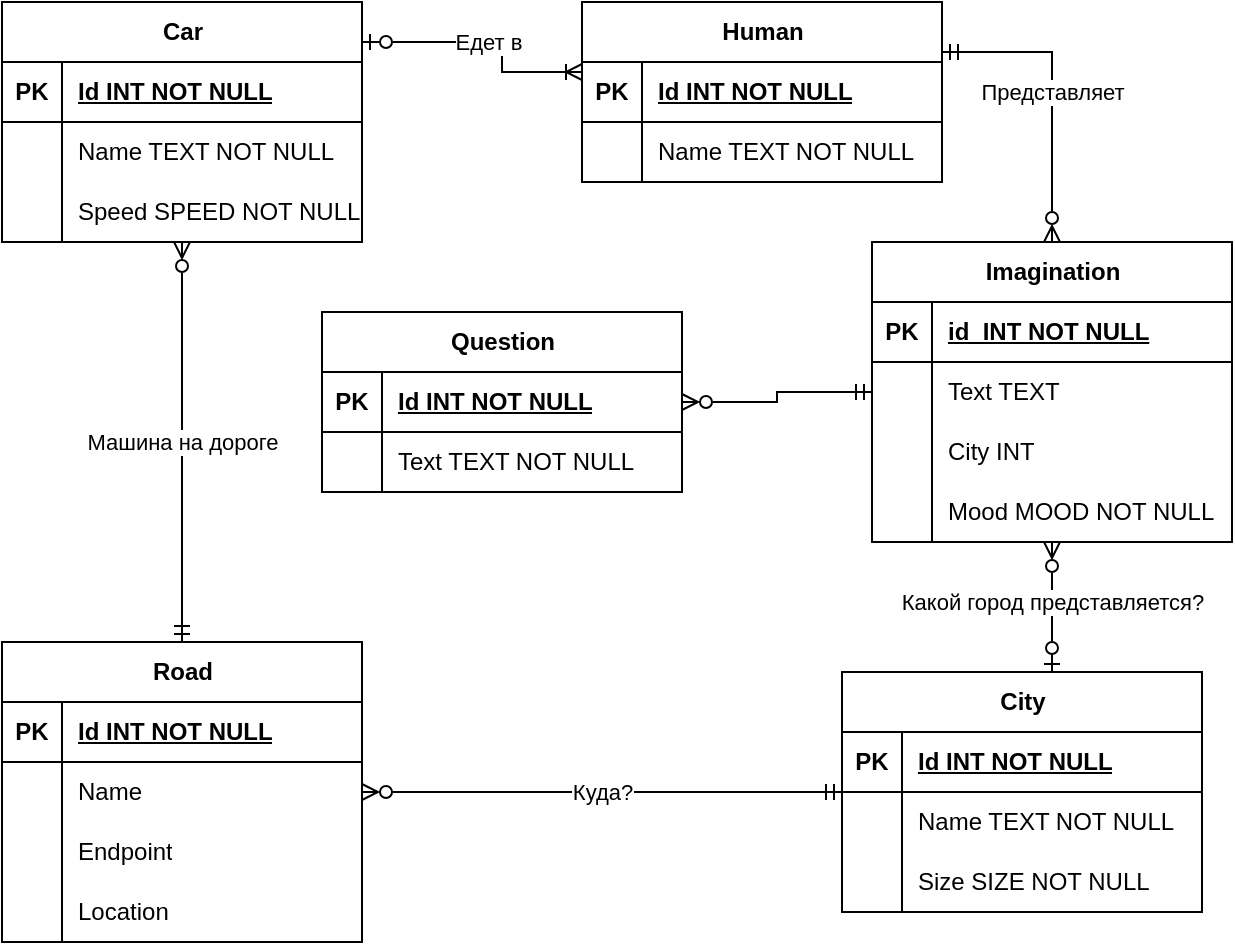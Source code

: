 <mxfile version="21.0.2" type="github">
  <diagram id="R2lEEEUBdFMjLlhIrx00" name="Page-1">
    <mxGraphModel dx="808" dy="447" grid="1" gridSize="10" guides="1" tooltips="1" connect="1" arrows="1" fold="1" page="1" pageScale="1" pageWidth="850" pageHeight="1100" math="0" shadow="0" extFonts="Permanent Marker^https://fonts.googleapis.com/css?family=Permanent+Marker">
      <root>
        <mxCell id="0" />
        <mxCell id="1" parent="0" />
        <mxCell id="vMy_UPwKS7bAyvp5qLsa-4" value="Куда?" style="edgeStyle=orthogonalEdgeStyle;rounded=0;orthogonalLoop=1;jettySize=auto;html=1;startArrow=ERmandOne;startFill=0;endArrow=ERzeroToMany;endFill=0;" edge="1" parent="1" source="vMy_UPwKS7bAyvp5qLsa-109" target="vMy_UPwKS7bAyvp5qLsa-122">
          <mxGeometry relative="1" as="geometry">
            <Array as="points" />
            <mxPoint x="675" y="580" as="sourcePoint" />
          </mxGeometry>
        </mxCell>
        <mxCell id="vMy_UPwKS7bAyvp5qLsa-26" value="" style="edgeStyle=orthogonalEdgeStyle;rounded=0;orthogonalLoop=1;jettySize=auto;html=1;startArrow=ERmandOne;startFill=0;endArrow=ERzeroToMany;endFill=0;" edge="1" parent="1" source="vMy_UPwKS7bAyvp5qLsa-83" target="vMy_UPwKS7bAyvp5qLsa-148">
          <mxGeometry x="0.004" relative="1" as="geometry">
            <mxPoint as="offset" />
            <mxPoint x="535" y="420.0" as="targetPoint" />
          </mxGeometry>
        </mxCell>
        <mxCell id="vMy_UPwKS7bAyvp5qLsa-47" value="Машина на дороге" style="edgeStyle=orthogonalEdgeStyle;rounded=0;jumpStyle=none;orthogonalLoop=1;jettySize=auto;html=1;startArrow=ERmandOne;startFill=0;endArrow=ERzeroToMany;endFill=0;" edge="1" parent="1" source="vMy_UPwKS7bAyvp5qLsa-122" target="vMy_UPwKS7bAyvp5qLsa-135">
          <mxGeometry relative="1" as="geometry">
            <mxPoint x="425" y="555" as="sourcePoint" />
            <Array as="points" />
          </mxGeometry>
        </mxCell>
        <mxCell id="vMy_UPwKS7bAyvp5qLsa-48" value="Представляет" style="edgeStyle=orthogonalEdgeStyle;rounded=0;jumpStyle=none;orthogonalLoop=1;jettySize=auto;html=1;startArrow=ERzeroToMany;startFill=0;endArrow=ERmandOne;endFill=0;" edge="1" parent="1" source="vMy_UPwKS7bAyvp5qLsa-83" target="vMy_UPwKS7bAyvp5qLsa-61">
          <mxGeometry relative="1" as="geometry">
            <mxPoint x="815" y="485" as="sourcePoint" />
            <mxPoint x="695" y="345" as="targetPoint" />
            <Array as="points">
              <mxPoint x="765" y="435" />
              <mxPoint x="765" y="250" />
            </Array>
          </mxGeometry>
        </mxCell>
        <mxCell id="vMy_UPwKS7bAyvp5qLsa-49" value="Какой город представляется?" style="edgeStyle=orthogonalEdgeStyle;rounded=0;jumpStyle=none;orthogonalLoop=1;jettySize=auto;html=1;startArrow=ERzeroToMany;startFill=0;endArrow=ERzeroToOne;endFill=0;" edge="1" parent="1" source="vMy_UPwKS7bAyvp5qLsa-83" target="vMy_UPwKS7bAyvp5qLsa-109">
          <mxGeometry x="-0.097" relative="1" as="geometry">
            <mxPoint x="815" y="485" as="sourcePoint" />
            <Array as="points">
              <mxPoint x="775" y="620" />
            </Array>
            <mxPoint as="offset" />
            <mxPoint x="765" y="570.0" as="targetPoint" />
          </mxGeometry>
        </mxCell>
        <mxCell id="vMy_UPwKS7bAyvp5qLsa-50" value="Едет в" style="edgeStyle=orthogonalEdgeStyle;rounded=0;jumpStyle=none;orthogonalLoop=1;jettySize=auto;html=1;startArrow=ERzeroToOne;startFill=0;endArrow=ERoneToMany;endFill=0;" edge="1" parent="1" source="vMy_UPwKS7bAyvp5qLsa-135" target="vMy_UPwKS7bAyvp5qLsa-61">
          <mxGeometry relative="1" as="geometry">
            <mxPoint x="425.0" y="365" as="sourcePoint" />
            <mxPoint x="510" y="190" as="targetPoint" />
            <Array as="points">
              <mxPoint x="490" y="245" />
              <mxPoint x="490" y="260" />
            </Array>
          </mxGeometry>
        </mxCell>
        <mxCell id="vMy_UPwKS7bAyvp5qLsa-61" value="Human" style="shape=table;startSize=30;container=1;collapsible=1;childLayout=tableLayout;fixedRows=1;rowLines=0;fontStyle=1;align=center;resizeLast=1;html=1;" vertex="1" parent="1">
          <mxGeometry x="530" y="225" width="180" height="90" as="geometry" />
        </mxCell>
        <mxCell id="vMy_UPwKS7bAyvp5qLsa-62" value="" style="shape=tableRow;horizontal=0;startSize=0;swimlaneHead=0;swimlaneBody=0;fillColor=none;collapsible=0;dropTarget=0;points=[[0,0.5],[1,0.5]];portConstraint=eastwest;top=0;left=0;right=0;bottom=1;" vertex="1" parent="vMy_UPwKS7bAyvp5qLsa-61">
          <mxGeometry y="30" width="180" height="30" as="geometry" />
        </mxCell>
        <mxCell id="vMy_UPwKS7bAyvp5qLsa-63" value="PK" style="shape=partialRectangle;connectable=0;fillColor=none;top=0;left=0;bottom=0;right=0;fontStyle=1;overflow=hidden;whiteSpace=wrap;html=1;" vertex="1" parent="vMy_UPwKS7bAyvp5qLsa-62">
          <mxGeometry width="30" height="30" as="geometry">
            <mxRectangle width="30" height="30" as="alternateBounds" />
          </mxGeometry>
        </mxCell>
        <mxCell id="vMy_UPwKS7bAyvp5qLsa-64" value="Id INT NOT NULL" style="shape=partialRectangle;connectable=0;fillColor=none;top=0;left=0;bottom=0;right=0;align=left;spacingLeft=6;fontStyle=5;overflow=hidden;whiteSpace=wrap;html=1;" vertex="1" parent="vMy_UPwKS7bAyvp5qLsa-62">
          <mxGeometry x="30" width="150" height="30" as="geometry">
            <mxRectangle width="150" height="30" as="alternateBounds" />
          </mxGeometry>
        </mxCell>
        <mxCell id="vMy_UPwKS7bAyvp5qLsa-65" value="" style="shape=tableRow;horizontal=0;startSize=0;swimlaneHead=0;swimlaneBody=0;fillColor=none;collapsible=0;dropTarget=0;points=[[0,0.5],[1,0.5]];portConstraint=eastwest;top=0;left=0;right=0;bottom=0;" vertex="1" parent="vMy_UPwKS7bAyvp5qLsa-61">
          <mxGeometry y="60" width="180" height="30" as="geometry" />
        </mxCell>
        <mxCell id="vMy_UPwKS7bAyvp5qLsa-66" value="" style="shape=partialRectangle;connectable=0;fillColor=none;top=0;left=0;bottom=0;right=0;editable=1;overflow=hidden;whiteSpace=wrap;html=1;" vertex="1" parent="vMy_UPwKS7bAyvp5qLsa-65">
          <mxGeometry width="30" height="30" as="geometry">
            <mxRectangle width="30" height="30" as="alternateBounds" />
          </mxGeometry>
        </mxCell>
        <mxCell id="vMy_UPwKS7bAyvp5qLsa-67" value="Name TEXT NOT NULL" style="shape=partialRectangle;connectable=0;fillColor=none;top=0;left=0;bottom=0;right=0;align=left;spacingLeft=6;overflow=hidden;whiteSpace=wrap;html=1;" vertex="1" parent="vMy_UPwKS7bAyvp5qLsa-65">
          <mxGeometry x="30" width="150" height="30" as="geometry">
            <mxRectangle width="150" height="30" as="alternateBounds" />
          </mxGeometry>
        </mxCell>
        <mxCell id="vMy_UPwKS7bAyvp5qLsa-83" value="Imagination" style="shape=table;startSize=30;container=1;collapsible=1;childLayout=tableLayout;fixedRows=1;rowLines=0;fontStyle=1;align=center;resizeLast=1;html=1;" vertex="1" parent="1">
          <mxGeometry x="675" y="345" width="180" height="150" as="geometry" />
        </mxCell>
        <mxCell id="vMy_UPwKS7bAyvp5qLsa-84" value="" style="shape=tableRow;horizontal=0;startSize=0;swimlaneHead=0;swimlaneBody=0;fillColor=none;collapsible=0;dropTarget=0;points=[[0,0.5],[1,0.5]];portConstraint=eastwest;top=0;left=0;right=0;bottom=1;" vertex="1" parent="vMy_UPwKS7bAyvp5qLsa-83">
          <mxGeometry y="30" width="180" height="30" as="geometry" />
        </mxCell>
        <mxCell id="vMy_UPwKS7bAyvp5qLsa-85" value="PK" style="shape=partialRectangle;connectable=0;fillColor=none;top=0;left=0;bottom=0;right=0;fontStyle=1;overflow=hidden;whiteSpace=wrap;html=1;" vertex="1" parent="vMy_UPwKS7bAyvp5qLsa-84">
          <mxGeometry width="30" height="30" as="geometry">
            <mxRectangle width="30" height="30" as="alternateBounds" />
          </mxGeometry>
        </mxCell>
        <mxCell id="vMy_UPwKS7bAyvp5qLsa-86" value="id&amp;nbsp; INT NOT NULL" style="shape=partialRectangle;connectable=0;fillColor=none;top=0;left=0;bottom=0;right=0;align=left;spacingLeft=6;fontStyle=5;overflow=hidden;whiteSpace=wrap;html=1;" vertex="1" parent="vMy_UPwKS7bAyvp5qLsa-84">
          <mxGeometry x="30" width="150" height="30" as="geometry">
            <mxRectangle width="150" height="30" as="alternateBounds" />
          </mxGeometry>
        </mxCell>
        <mxCell id="vMy_UPwKS7bAyvp5qLsa-87" value="" style="shape=tableRow;horizontal=0;startSize=0;swimlaneHead=0;swimlaneBody=0;fillColor=none;collapsible=0;dropTarget=0;points=[[0,0.5],[1,0.5]];portConstraint=eastwest;top=0;left=0;right=0;bottom=0;" vertex="1" parent="vMy_UPwKS7bAyvp5qLsa-83">
          <mxGeometry y="60" width="180" height="30" as="geometry" />
        </mxCell>
        <mxCell id="vMy_UPwKS7bAyvp5qLsa-88" value="" style="shape=partialRectangle;connectable=0;fillColor=none;top=0;left=0;bottom=0;right=0;editable=1;overflow=hidden;whiteSpace=wrap;html=1;" vertex="1" parent="vMy_UPwKS7bAyvp5qLsa-87">
          <mxGeometry width="30" height="30" as="geometry">
            <mxRectangle width="30" height="30" as="alternateBounds" />
          </mxGeometry>
        </mxCell>
        <mxCell id="vMy_UPwKS7bAyvp5qLsa-89" value="Text TEXT" style="shape=partialRectangle;connectable=0;fillColor=none;top=0;left=0;bottom=0;right=0;align=left;spacingLeft=6;overflow=hidden;whiteSpace=wrap;html=1;" vertex="1" parent="vMy_UPwKS7bAyvp5qLsa-87">
          <mxGeometry x="30" width="150" height="30" as="geometry">
            <mxRectangle width="150" height="30" as="alternateBounds" />
          </mxGeometry>
        </mxCell>
        <mxCell id="vMy_UPwKS7bAyvp5qLsa-90" value="" style="shape=tableRow;horizontal=0;startSize=0;swimlaneHead=0;swimlaneBody=0;fillColor=none;collapsible=0;dropTarget=0;points=[[0,0.5],[1,0.5]];portConstraint=eastwest;top=0;left=0;right=0;bottom=0;" vertex="1" parent="vMy_UPwKS7bAyvp5qLsa-83">
          <mxGeometry y="90" width="180" height="30" as="geometry" />
        </mxCell>
        <mxCell id="vMy_UPwKS7bAyvp5qLsa-91" value="" style="shape=partialRectangle;connectable=0;fillColor=none;top=0;left=0;bottom=0;right=0;editable=1;overflow=hidden;whiteSpace=wrap;html=1;" vertex="1" parent="vMy_UPwKS7bAyvp5qLsa-90">
          <mxGeometry width="30" height="30" as="geometry">
            <mxRectangle width="30" height="30" as="alternateBounds" />
          </mxGeometry>
        </mxCell>
        <mxCell id="vMy_UPwKS7bAyvp5qLsa-92" value="City INT" style="shape=partialRectangle;connectable=0;fillColor=none;top=0;left=0;bottom=0;right=0;align=left;spacingLeft=6;overflow=hidden;whiteSpace=wrap;html=1;" vertex="1" parent="vMy_UPwKS7bAyvp5qLsa-90">
          <mxGeometry x="30" width="150" height="30" as="geometry">
            <mxRectangle width="150" height="30" as="alternateBounds" />
          </mxGeometry>
        </mxCell>
        <mxCell id="vMy_UPwKS7bAyvp5qLsa-93" value="" style="shape=tableRow;horizontal=0;startSize=0;swimlaneHead=0;swimlaneBody=0;fillColor=none;collapsible=0;dropTarget=0;points=[[0,0.5],[1,0.5]];portConstraint=eastwest;top=0;left=0;right=0;bottom=0;" vertex="1" parent="vMy_UPwKS7bAyvp5qLsa-83">
          <mxGeometry y="120" width="180" height="30" as="geometry" />
        </mxCell>
        <mxCell id="vMy_UPwKS7bAyvp5qLsa-94" value="" style="shape=partialRectangle;connectable=0;fillColor=none;top=0;left=0;bottom=0;right=0;editable=1;overflow=hidden;whiteSpace=wrap;html=1;" vertex="1" parent="vMy_UPwKS7bAyvp5qLsa-93">
          <mxGeometry width="30" height="30" as="geometry">
            <mxRectangle width="30" height="30" as="alternateBounds" />
          </mxGeometry>
        </mxCell>
        <mxCell id="vMy_UPwKS7bAyvp5qLsa-95" value="Mood MOOD NOT NULL" style="shape=partialRectangle;connectable=0;fillColor=none;top=0;left=0;bottom=0;right=0;align=left;spacingLeft=6;overflow=hidden;whiteSpace=wrap;html=1;" vertex="1" parent="vMy_UPwKS7bAyvp5qLsa-93">
          <mxGeometry x="30" width="150" height="30" as="geometry">
            <mxRectangle width="150" height="30" as="alternateBounds" />
          </mxGeometry>
        </mxCell>
        <mxCell id="vMy_UPwKS7bAyvp5qLsa-109" value="City" style="shape=table;startSize=30;container=1;collapsible=1;childLayout=tableLayout;fixedRows=1;rowLines=0;fontStyle=1;align=center;resizeLast=1;html=1;" vertex="1" parent="1">
          <mxGeometry x="660" y="560" width="180" height="120" as="geometry" />
        </mxCell>
        <mxCell id="vMy_UPwKS7bAyvp5qLsa-110" value="" style="shape=tableRow;horizontal=0;startSize=0;swimlaneHead=0;swimlaneBody=0;fillColor=none;collapsible=0;dropTarget=0;points=[[0,0.5],[1,0.5]];portConstraint=eastwest;top=0;left=0;right=0;bottom=1;" vertex="1" parent="vMy_UPwKS7bAyvp5qLsa-109">
          <mxGeometry y="30" width="180" height="30" as="geometry" />
        </mxCell>
        <mxCell id="vMy_UPwKS7bAyvp5qLsa-111" value="PK" style="shape=partialRectangle;connectable=0;fillColor=none;top=0;left=0;bottom=0;right=0;fontStyle=1;overflow=hidden;whiteSpace=wrap;html=1;" vertex="1" parent="vMy_UPwKS7bAyvp5qLsa-110">
          <mxGeometry width="30" height="30" as="geometry">
            <mxRectangle width="30" height="30" as="alternateBounds" />
          </mxGeometry>
        </mxCell>
        <mxCell id="vMy_UPwKS7bAyvp5qLsa-112" value="Id INT NOT NULL" style="shape=partialRectangle;connectable=0;fillColor=none;top=0;left=0;bottom=0;right=0;align=left;spacingLeft=6;fontStyle=5;overflow=hidden;whiteSpace=wrap;html=1;" vertex="1" parent="vMy_UPwKS7bAyvp5qLsa-110">
          <mxGeometry x="30" width="150" height="30" as="geometry">
            <mxRectangle width="150" height="30" as="alternateBounds" />
          </mxGeometry>
        </mxCell>
        <mxCell id="vMy_UPwKS7bAyvp5qLsa-113" value="" style="shape=tableRow;horizontal=0;startSize=0;swimlaneHead=0;swimlaneBody=0;fillColor=none;collapsible=0;dropTarget=0;points=[[0,0.5],[1,0.5]];portConstraint=eastwest;top=0;left=0;right=0;bottom=0;" vertex="1" parent="vMy_UPwKS7bAyvp5qLsa-109">
          <mxGeometry y="60" width="180" height="30" as="geometry" />
        </mxCell>
        <mxCell id="vMy_UPwKS7bAyvp5qLsa-114" value="&lt;span style=&quot;white-space: pre;&quot;&gt;	&lt;/span&gt;" style="shape=partialRectangle;connectable=0;fillColor=none;top=0;left=0;bottom=0;right=0;editable=1;overflow=hidden;whiteSpace=wrap;html=1;" vertex="1" parent="vMy_UPwKS7bAyvp5qLsa-113">
          <mxGeometry width="30" height="30" as="geometry">
            <mxRectangle width="30" height="30" as="alternateBounds" />
          </mxGeometry>
        </mxCell>
        <mxCell id="vMy_UPwKS7bAyvp5qLsa-115" value="Name TEXT NOT NULL" style="shape=partialRectangle;connectable=0;fillColor=none;top=0;left=0;bottom=0;right=0;align=left;spacingLeft=6;overflow=hidden;whiteSpace=wrap;html=1;" vertex="1" parent="vMy_UPwKS7bAyvp5qLsa-113">
          <mxGeometry x="30" width="150" height="30" as="geometry">
            <mxRectangle width="150" height="30" as="alternateBounds" />
          </mxGeometry>
        </mxCell>
        <mxCell id="vMy_UPwKS7bAyvp5qLsa-116" value="" style="shape=tableRow;horizontal=0;startSize=0;swimlaneHead=0;swimlaneBody=0;fillColor=none;collapsible=0;dropTarget=0;points=[[0,0.5],[1,0.5]];portConstraint=eastwest;top=0;left=0;right=0;bottom=0;" vertex="1" parent="vMy_UPwKS7bAyvp5qLsa-109">
          <mxGeometry y="90" width="180" height="30" as="geometry" />
        </mxCell>
        <mxCell id="vMy_UPwKS7bAyvp5qLsa-117" value="" style="shape=partialRectangle;connectable=0;fillColor=none;top=0;left=0;bottom=0;right=0;editable=1;overflow=hidden;whiteSpace=wrap;html=1;" vertex="1" parent="vMy_UPwKS7bAyvp5qLsa-116">
          <mxGeometry width="30" height="30" as="geometry">
            <mxRectangle width="30" height="30" as="alternateBounds" />
          </mxGeometry>
        </mxCell>
        <mxCell id="vMy_UPwKS7bAyvp5qLsa-118" value="Size SIZE NOT NULL" style="shape=partialRectangle;connectable=0;fillColor=none;top=0;left=0;bottom=0;right=0;align=left;spacingLeft=6;overflow=hidden;whiteSpace=wrap;html=1;" vertex="1" parent="vMy_UPwKS7bAyvp5qLsa-116">
          <mxGeometry x="30" width="150" height="30" as="geometry">
            <mxRectangle width="150" height="30" as="alternateBounds" />
          </mxGeometry>
        </mxCell>
        <mxCell id="vMy_UPwKS7bAyvp5qLsa-122" value="Road" style="shape=table;startSize=30;container=1;collapsible=1;childLayout=tableLayout;fixedRows=1;rowLines=0;fontStyle=1;align=center;resizeLast=1;html=1;" vertex="1" parent="1">
          <mxGeometry x="240" y="545" width="180" height="150" as="geometry" />
        </mxCell>
        <mxCell id="vMy_UPwKS7bAyvp5qLsa-123" value="" style="shape=tableRow;horizontal=0;startSize=0;swimlaneHead=0;swimlaneBody=0;fillColor=none;collapsible=0;dropTarget=0;points=[[0,0.5],[1,0.5]];portConstraint=eastwest;top=0;left=0;right=0;bottom=1;" vertex="1" parent="vMy_UPwKS7bAyvp5qLsa-122">
          <mxGeometry y="30" width="180" height="30" as="geometry" />
        </mxCell>
        <mxCell id="vMy_UPwKS7bAyvp5qLsa-124" value="PK" style="shape=partialRectangle;connectable=0;fillColor=none;top=0;left=0;bottom=0;right=0;fontStyle=1;overflow=hidden;whiteSpace=wrap;html=1;" vertex="1" parent="vMy_UPwKS7bAyvp5qLsa-123">
          <mxGeometry width="30" height="30" as="geometry">
            <mxRectangle width="30" height="30" as="alternateBounds" />
          </mxGeometry>
        </mxCell>
        <mxCell id="vMy_UPwKS7bAyvp5qLsa-125" value="Id INT NOT NULL" style="shape=partialRectangle;connectable=0;fillColor=none;top=0;left=0;bottom=0;right=0;align=left;spacingLeft=6;fontStyle=5;overflow=hidden;whiteSpace=wrap;html=1;" vertex="1" parent="vMy_UPwKS7bAyvp5qLsa-123">
          <mxGeometry x="30" width="150" height="30" as="geometry">
            <mxRectangle width="150" height="30" as="alternateBounds" />
          </mxGeometry>
        </mxCell>
        <mxCell id="vMy_UPwKS7bAyvp5qLsa-126" value="" style="shape=tableRow;horizontal=0;startSize=0;swimlaneHead=0;swimlaneBody=0;fillColor=none;collapsible=0;dropTarget=0;points=[[0,0.5],[1,0.5]];portConstraint=eastwest;top=0;left=0;right=0;bottom=0;" vertex="1" parent="vMy_UPwKS7bAyvp5qLsa-122">
          <mxGeometry y="60" width="180" height="30" as="geometry" />
        </mxCell>
        <mxCell id="vMy_UPwKS7bAyvp5qLsa-127" value="" style="shape=partialRectangle;connectable=0;fillColor=none;top=0;left=0;bottom=0;right=0;editable=1;overflow=hidden;whiteSpace=wrap;html=1;" vertex="1" parent="vMy_UPwKS7bAyvp5qLsa-126">
          <mxGeometry width="30" height="30" as="geometry">
            <mxRectangle width="30" height="30" as="alternateBounds" />
          </mxGeometry>
        </mxCell>
        <mxCell id="vMy_UPwKS7bAyvp5qLsa-128" value="Name" style="shape=partialRectangle;connectable=0;fillColor=none;top=0;left=0;bottom=0;right=0;align=left;spacingLeft=6;overflow=hidden;whiteSpace=wrap;html=1;" vertex="1" parent="vMy_UPwKS7bAyvp5qLsa-126">
          <mxGeometry x="30" width="150" height="30" as="geometry">
            <mxRectangle width="150" height="30" as="alternateBounds" />
          </mxGeometry>
        </mxCell>
        <mxCell id="vMy_UPwKS7bAyvp5qLsa-129" value="" style="shape=tableRow;horizontal=0;startSize=0;swimlaneHead=0;swimlaneBody=0;fillColor=none;collapsible=0;dropTarget=0;points=[[0,0.5],[1,0.5]];portConstraint=eastwest;top=0;left=0;right=0;bottom=0;" vertex="1" parent="vMy_UPwKS7bAyvp5qLsa-122">
          <mxGeometry y="90" width="180" height="30" as="geometry" />
        </mxCell>
        <mxCell id="vMy_UPwKS7bAyvp5qLsa-130" value="" style="shape=partialRectangle;connectable=0;fillColor=none;top=0;left=0;bottom=0;right=0;editable=1;overflow=hidden;whiteSpace=wrap;html=1;" vertex="1" parent="vMy_UPwKS7bAyvp5qLsa-129">
          <mxGeometry width="30" height="30" as="geometry">
            <mxRectangle width="30" height="30" as="alternateBounds" />
          </mxGeometry>
        </mxCell>
        <mxCell id="vMy_UPwKS7bAyvp5qLsa-131" value="Endpoint" style="shape=partialRectangle;connectable=0;fillColor=none;top=0;left=0;bottom=0;right=0;align=left;spacingLeft=6;overflow=hidden;whiteSpace=wrap;html=1;" vertex="1" parent="vMy_UPwKS7bAyvp5qLsa-129">
          <mxGeometry x="30" width="150" height="30" as="geometry">
            <mxRectangle width="150" height="30" as="alternateBounds" />
          </mxGeometry>
        </mxCell>
        <mxCell id="vMy_UPwKS7bAyvp5qLsa-132" value="" style="shape=tableRow;horizontal=0;startSize=0;swimlaneHead=0;swimlaneBody=0;fillColor=none;collapsible=0;dropTarget=0;points=[[0,0.5],[1,0.5]];portConstraint=eastwest;top=0;left=0;right=0;bottom=0;" vertex="1" parent="vMy_UPwKS7bAyvp5qLsa-122">
          <mxGeometry y="120" width="180" height="30" as="geometry" />
        </mxCell>
        <mxCell id="vMy_UPwKS7bAyvp5qLsa-133" value="" style="shape=partialRectangle;connectable=0;fillColor=none;top=0;left=0;bottom=0;right=0;editable=1;overflow=hidden;whiteSpace=wrap;html=1;" vertex="1" parent="vMy_UPwKS7bAyvp5qLsa-132">
          <mxGeometry width="30" height="30" as="geometry">
            <mxRectangle width="30" height="30" as="alternateBounds" />
          </mxGeometry>
        </mxCell>
        <mxCell id="vMy_UPwKS7bAyvp5qLsa-134" value="Location" style="shape=partialRectangle;connectable=0;fillColor=none;top=0;left=0;bottom=0;right=0;align=left;spacingLeft=6;overflow=hidden;whiteSpace=wrap;html=1;" vertex="1" parent="vMy_UPwKS7bAyvp5qLsa-132">
          <mxGeometry x="30" width="150" height="30" as="geometry">
            <mxRectangle width="150" height="30" as="alternateBounds" />
          </mxGeometry>
        </mxCell>
        <mxCell id="vMy_UPwKS7bAyvp5qLsa-135" value="Car" style="shape=table;startSize=30;container=1;collapsible=1;childLayout=tableLayout;fixedRows=1;rowLines=0;fontStyle=1;align=center;resizeLast=1;html=1;" vertex="1" parent="1">
          <mxGeometry x="240" y="225" width="180" height="120" as="geometry" />
        </mxCell>
        <mxCell id="vMy_UPwKS7bAyvp5qLsa-136" value="" style="shape=tableRow;horizontal=0;startSize=0;swimlaneHead=0;swimlaneBody=0;fillColor=none;collapsible=0;dropTarget=0;points=[[0,0.5],[1,0.5]];portConstraint=eastwest;top=0;left=0;right=0;bottom=1;" vertex="1" parent="vMy_UPwKS7bAyvp5qLsa-135">
          <mxGeometry y="30" width="180" height="30" as="geometry" />
        </mxCell>
        <mxCell id="vMy_UPwKS7bAyvp5qLsa-137" value="PK" style="shape=partialRectangle;connectable=0;fillColor=none;top=0;left=0;bottom=0;right=0;fontStyle=1;overflow=hidden;whiteSpace=wrap;html=1;" vertex="1" parent="vMy_UPwKS7bAyvp5qLsa-136">
          <mxGeometry width="30" height="30" as="geometry">
            <mxRectangle width="30" height="30" as="alternateBounds" />
          </mxGeometry>
        </mxCell>
        <mxCell id="vMy_UPwKS7bAyvp5qLsa-138" value="Id INT NOT NULL" style="shape=partialRectangle;connectable=0;fillColor=none;top=0;left=0;bottom=0;right=0;align=left;spacingLeft=6;fontStyle=5;overflow=hidden;whiteSpace=wrap;html=1;" vertex="1" parent="vMy_UPwKS7bAyvp5qLsa-136">
          <mxGeometry x="30" width="150" height="30" as="geometry">
            <mxRectangle width="150" height="30" as="alternateBounds" />
          </mxGeometry>
        </mxCell>
        <mxCell id="vMy_UPwKS7bAyvp5qLsa-139" value="" style="shape=tableRow;horizontal=0;startSize=0;swimlaneHead=0;swimlaneBody=0;fillColor=none;collapsible=0;dropTarget=0;points=[[0,0.5],[1,0.5]];portConstraint=eastwest;top=0;left=0;right=0;bottom=0;" vertex="1" parent="vMy_UPwKS7bAyvp5qLsa-135">
          <mxGeometry y="60" width="180" height="30" as="geometry" />
        </mxCell>
        <mxCell id="vMy_UPwKS7bAyvp5qLsa-140" value="" style="shape=partialRectangle;connectable=0;fillColor=none;top=0;left=0;bottom=0;right=0;editable=1;overflow=hidden;whiteSpace=wrap;html=1;" vertex="1" parent="vMy_UPwKS7bAyvp5qLsa-139">
          <mxGeometry width="30" height="30" as="geometry">
            <mxRectangle width="30" height="30" as="alternateBounds" />
          </mxGeometry>
        </mxCell>
        <mxCell id="vMy_UPwKS7bAyvp5qLsa-141" value="Name TEXT NOT NULL" style="shape=partialRectangle;connectable=0;fillColor=none;top=0;left=0;bottom=0;right=0;align=left;spacingLeft=6;overflow=hidden;whiteSpace=wrap;html=1;" vertex="1" parent="vMy_UPwKS7bAyvp5qLsa-139">
          <mxGeometry x="30" width="150" height="30" as="geometry">
            <mxRectangle width="150" height="30" as="alternateBounds" />
          </mxGeometry>
        </mxCell>
        <mxCell id="vMy_UPwKS7bAyvp5qLsa-145" value="" style="shape=tableRow;horizontal=0;startSize=0;swimlaneHead=0;swimlaneBody=0;fillColor=none;collapsible=0;dropTarget=0;points=[[0,0.5],[1,0.5]];portConstraint=eastwest;top=0;left=0;right=0;bottom=0;" vertex="1" parent="vMy_UPwKS7bAyvp5qLsa-135">
          <mxGeometry y="90" width="180" height="30" as="geometry" />
        </mxCell>
        <mxCell id="vMy_UPwKS7bAyvp5qLsa-146" value="" style="shape=partialRectangle;connectable=0;fillColor=none;top=0;left=0;bottom=0;right=0;editable=1;overflow=hidden;whiteSpace=wrap;html=1;" vertex="1" parent="vMy_UPwKS7bAyvp5qLsa-145">
          <mxGeometry width="30" height="30" as="geometry">
            <mxRectangle width="30" height="30" as="alternateBounds" />
          </mxGeometry>
        </mxCell>
        <mxCell id="vMy_UPwKS7bAyvp5qLsa-147" value="Speed SPEED NOT NULL" style="shape=partialRectangle;connectable=0;fillColor=none;top=0;left=0;bottom=0;right=0;align=left;spacingLeft=6;overflow=hidden;whiteSpace=wrap;html=1;" vertex="1" parent="vMy_UPwKS7bAyvp5qLsa-145">
          <mxGeometry x="30" width="150" height="30" as="geometry">
            <mxRectangle width="150" height="30" as="alternateBounds" />
          </mxGeometry>
        </mxCell>
        <mxCell id="vMy_UPwKS7bAyvp5qLsa-148" value="Question&lt;br&gt;" style="shape=table;startSize=30;container=1;collapsible=1;childLayout=tableLayout;fixedRows=1;rowLines=0;fontStyle=1;align=center;resizeLast=1;html=1;" vertex="1" parent="1">
          <mxGeometry x="400" y="380" width="180" height="90" as="geometry" />
        </mxCell>
        <mxCell id="vMy_UPwKS7bAyvp5qLsa-149" value="" style="shape=tableRow;horizontal=0;startSize=0;swimlaneHead=0;swimlaneBody=0;fillColor=none;collapsible=0;dropTarget=0;points=[[0,0.5],[1,0.5]];portConstraint=eastwest;top=0;left=0;right=0;bottom=1;" vertex="1" parent="vMy_UPwKS7bAyvp5qLsa-148">
          <mxGeometry y="30" width="180" height="30" as="geometry" />
        </mxCell>
        <mxCell id="vMy_UPwKS7bAyvp5qLsa-150" value="PK" style="shape=partialRectangle;connectable=0;fillColor=none;top=0;left=0;bottom=0;right=0;fontStyle=1;overflow=hidden;whiteSpace=wrap;html=1;" vertex="1" parent="vMy_UPwKS7bAyvp5qLsa-149">
          <mxGeometry width="30" height="30" as="geometry">
            <mxRectangle width="30" height="30" as="alternateBounds" />
          </mxGeometry>
        </mxCell>
        <mxCell id="vMy_UPwKS7bAyvp5qLsa-151" value="Id INT NOT NULL" style="shape=partialRectangle;connectable=0;fillColor=none;top=0;left=0;bottom=0;right=0;align=left;spacingLeft=6;fontStyle=5;overflow=hidden;whiteSpace=wrap;html=1;" vertex="1" parent="vMy_UPwKS7bAyvp5qLsa-149">
          <mxGeometry x="30" width="150" height="30" as="geometry">
            <mxRectangle width="150" height="30" as="alternateBounds" />
          </mxGeometry>
        </mxCell>
        <mxCell id="vMy_UPwKS7bAyvp5qLsa-152" value="" style="shape=tableRow;horizontal=0;startSize=0;swimlaneHead=0;swimlaneBody=0;fillColor=none;collapsible=0;dropTarget=0;points=[[0,0.5],[1,0.5]];portConstraint=eastwest;top=0;left=0;right=0;bottom=0;" vertex="1" parent="vMy_UPwKS7bAyvp5qLsa-148">
          <mxGeometry y="60" width="180" height="30" as="geometry" />
        </mxCell>
        <mxCell id="vMy_UPwKS7bAyvp5qLsa-153" value="" style="shape=partialRectangle;connectable=0;fillColor=none;top=0;left=0;bottom=0;right=0;editable=1;overflow=hidden;whiteSpace=wrap;html=1;" vertex="1" parent="vMy_UPwKS7bAyvp5qLsa-152">
          <mxGeometry width="30" height="30" as="geometry">
            <mxRectangle width="30" height="30" as="alternateBounds" />
          </mxGeometry>
        </mxCell>
        <mxCell id="vMy_UPwKS7bAyvp5qLsa-154" value="Text TEXT NOT NULL" style="shape=partialRectangle;connectable=0;fillColor=none;top=0;left=0;bottom=0;right=0;align=left;spacingLeft=6;overflow=hidden;whiteSpace=wrap;html=1;" vertex="1" parent="vMy_UPwKS7bAyvp5qLsa-152">
          <mxGeometry x="30" width="150" height="30" as="geometry">
            <mxRectangle width="150" height="30" as="alternateBounds" />
          </mxGeometry>
        </mxCell>
      </root>
    </mxGraphModel>
  </diagram>
</mxfile>
